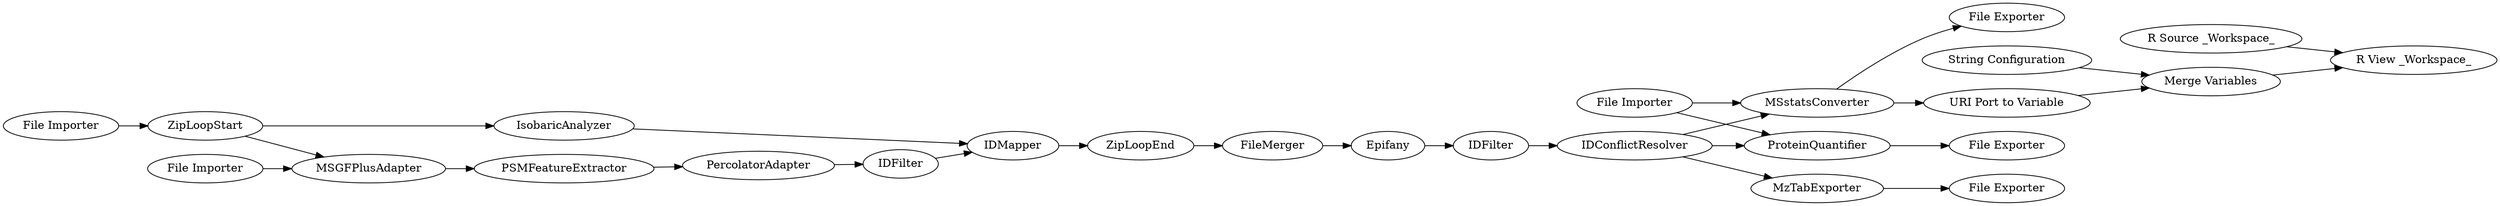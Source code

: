 digraph {
	7 -> 8
	231 -> 222
	5 -> 235
	235 -> 226
	227 -> 260
	240 -> 246
	3 -> 7
	248 -> 252
	258 -> 240
	222 -> 257
	259 -> 5
	246 -> 254
	240 -> 261
	239 -> 250
	256 -> 3
	250 -> 253
	231 -> 240
	251 -> 226
	258 -> 222
	5 -> 3
	254 -> 252
	8 -> 251
	231 -> 227
	10 -> 239
	226 -> 10
	255 -> 254
	253 -> 231
	231 [label=IDConflictResolver]
	246 [label="URI Port to Variable"]
	227 [label=MzTabExporter]
	7 [label=PSMFeatureExtractor]
	222 [label=ProteinQuantifier]
	8 [label=PercolatorAdapter]
	252 [label="R View _Workspace_"]
	239 [label=FileMerger]
	3 [label=MSGFPlusAdapter]
	259 [label="File Importer"]
	254 [label="Merge Variables"]
	256 [label="File Importer"]
	253 [label=IDFilter]
	240 [label=MSstatsConverter]
	10 [label=ZipLoopEnd]
	260 [label="File Exporter"]
	251 [label=IDFilter]
	261 [label="File Exporter"]
	250 [label=Epifany]
	257 [label="File Exporter"]
	5 [label=ZipLoopStart]
	248 [label="R Source _Workspace_"]
	235 [label=IsobaricAnalyzer]
	258 [label="File Importer"]
	255 [label="String Configuration"]
	226 [label=IDMapper]
	rankdir=LR
}
